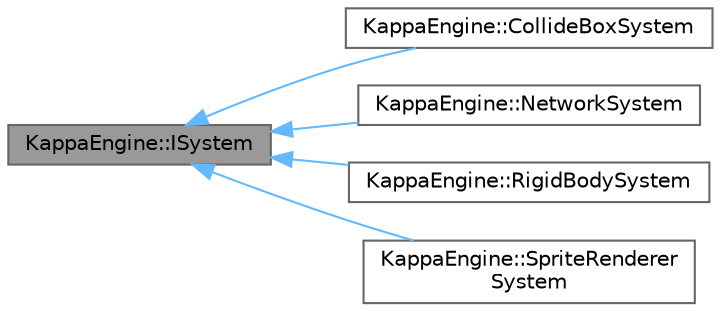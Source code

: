 digraph "KappaEngine::ISystem"
{
 // LATEX_PDF_SIZE
  bgcolor="transparent";
  edge [fontname=Helvetica,fontsize=10,labelfontname=Helvetica,labelfontsize=10];
  node [fontname=Helvetica,fontsize=10,shape=box,height=0.2,width=0.4];
  rankdir="LR";
  Node1 [label="KappaEngine::ISystem",height=0.2,width=0.4,color="gray40", fillcolor="grey60", style="filled", fontcolor="black",tooltip="The ISystem class is the base class of all systems of the engine."];
  Node1 -> Node2 [dir="back",color="steelblue1",style="solid"];
  Node2 [label="KappaEngine::CollideBoxSystem",height=0.2,width=0.4,color="gray40", fillcolor="white", style="filled",URL="$d8/df0/class_kappa_engine_1_1_collide_box_system.html",tooltip=" "];
  Node1 -> Node3 [dir="back",color="steelblue1",style="solid"];
  Node3 [label="KappaEngine::NetworkSystem",height=0.2,width=0.4,color="gray40", fillcolor="white", style="filled",URL="$d6/dc9/class_kappa_engine_1_1_network_system.html",tooltip="The NetworkSystem class is the class that will manage all the network of the engine."];
  Node1 -> Node4 [dir="back",color="steelblue1",style="solid"];
  Node4 [label="KappaEngine::RigidBodySystem",height=0.2,width=0.4,color="gray40", fillcolor="white", style="filled",URL="$db/d79/class_kappa_engine_1_1_rigid_body_system.html",tooltip="The RigidBodySystem class is the class that will manage all the rigid bodies of the engine."];
  Node1 -> Node5 [dir="back",color="steelblue1",style="solid"];
  Node5 [label="KappaEngine::SpriteRenderer\lSystem",height=0.2,width=0.4,color="gray40", fillcolor="white", style="filled",URL="$d8/d52/class_kappa_engine_1_1_sprite_renderer_system.html",tooltip="System that handles the rendering of sprites."];
}
